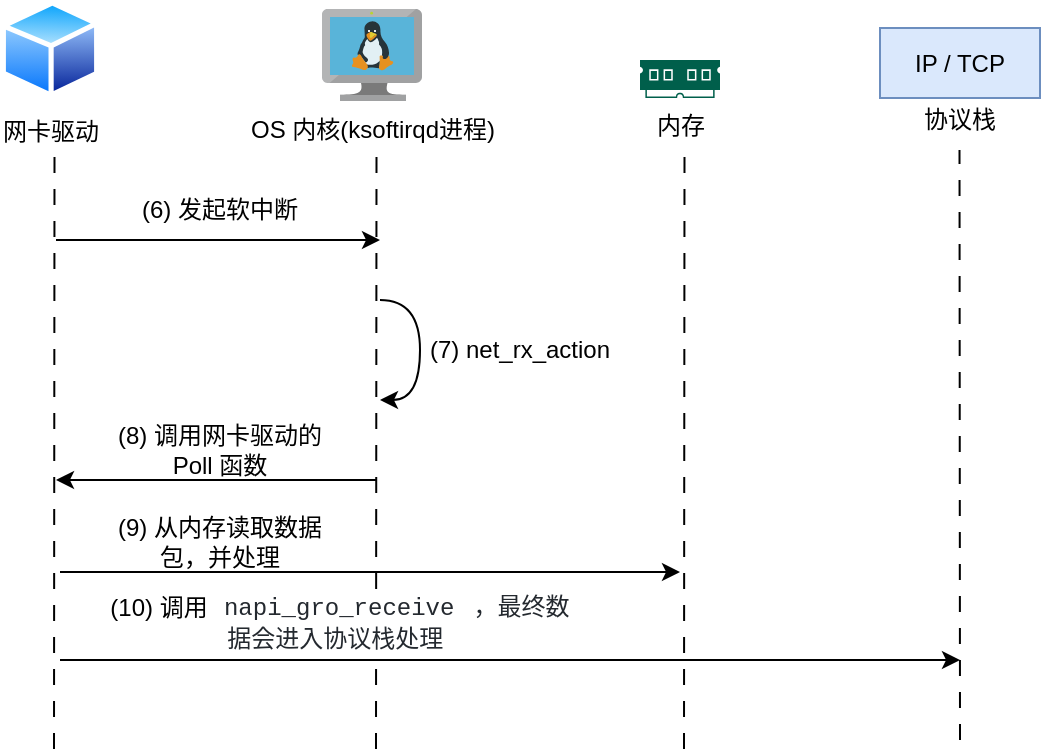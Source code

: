 <mxfile version="28.2.3">
  <diagram name="第 1 页" id="maNNkG_r6z7QPwU_y16h">
    <mxGraphModel dx="136" dy="356" grid="1" gridSize="10" guides="1" tooltips="1" connect="1" arrows="1" fold="1" page="1" pageScale="1" pageWidth="827" pageHeight="1169" math="0" shadow="0">
      <root>
        <mxCell id="0" />
        <mxCell id="1" parent="0" />
        <mxCell id="jV5T9jbEFJ-V-oeCtexK-3" value="OS 内核(ksoftirqd进程)" style="image;sketch=0;aspect=fixed;html=1;points=[];align=center;fontSize=12;image=img/lib/mscae/VM_Linux.svg;" vertex="1" parent="1">
          <mxGeometry x="1191" y="154.5" width="50" height="46" as="geometry" />
        </mxCell>
        <mxCell id="jV5T9jbEFJ-V-oeCtexK-4" value="内存" style="sketch=0;pointerEvents=1;shadow=0;dashed=0;html=1;strokeColor=none;fillColor=#005F4B;labelPosition=center;verticalLabelPosition=bottom;verticalAlign=top;align=center;outlineConnect=0;shape=mxgraph.veeam2.ram;" vertex="1" parent="1">
          <mxGeometry x="1350" y="180" width="40" height="19" as="geometry" />
        </mxCell>
        <mxCell id="jV5T9jbEFJ-V-oeCtexK-11" value="" style="endArrow=none;html=1;rounded=0;dashed=1;dashPattern=8 8;" edge="1" parent="1">
          <mxGeometry width="50" height="50" relative="1" as="geometry">
            <mxPoint x="1372" y="524.5" as="sourcePoint" />
            <mxPoint x="1372.256" y="224.5" as="targetPoint" />
          </mxGeometry>
        </mxCell>
        <mxCell id="jV5T9jbEFJ-V-oeCtexK-14" value="" style="endArrow=none;html=1;rounded=0;dashed=1;dashPattern=8 8;" edge="1" parent="1">
          <mxGeometry width="50" height="50" relative="1" as="geometry">
            <mxPoint x="1218" y="524.5" as="sourcePoint" />
            <mxPoint x="1218.256" y="224.5" as="targetPoint" />
          </mxGeometry>
        </mxCell>
        <mxCell id="jV5T9jbEFJ-V-oeCtexK-19" value="网卡驱动" style="image;aspect=fixed;perimeter=ellipsePerimeter;html=1;align=center;shadow=0;dashed=0;spacingTop=3;image=img/lib/active_directory/generic_node.svg;" vertex="1" parent="1">
          <mxGeometry x="1030" y="150" width="50" height="49" as="geometry" />
        </mxCell>
        <mxCell id="jV5T9jbEFJ-V-oeCtexK-20" value="" style="endArrow=none;html=1;rounded=0;dashed=1;dashPattern=8 8;" edge="1" parent="1">
          <mxGeometry width="50" height="50" relative="1" as="geometry">
            <mxPoint x="1057" y="524.5" as="sourcePoint" />
            <mxPoint x="1057.256" y="224.5" as="targetPoint" />
          </mxGeometry>
        </mxCell>
        <mxCell id="jV5T9jbEFJ-V-oeCtexK-23" value="" style="endArrow=classic;html=1;rounded=0;" edge="1" parent="1">
          <mxGeometry width="50" height="50" relative="1" as="geometry">
            <mxPoint x="1058" y="270" as="sourcePoint" />
            <mxPoint x="1220" y="270" as="targetPoint" />
          </mxGeometry>
        </mxCell>
        <mxCell id="jV5T9jbEFJ-V-oeCtexK-24" value="(6) 发起软中断" style="text;strokeColor=none;align=center;fillColor=none;html=1;verticalAlign=middle;whiteSpace=wrap;rounded=0;" vertex="1" parent="1">
          <mxGeometry x="1080" y="240" width="120" height="30" as="geometry" />
        </mxCell>
        <mxCell id="jV5T9jbEFJ-V-oeCtexK-25" value="" style="endArrow=classic;html=1;rounded=0;edgeStyle=orthogonalEdgeStyle;curved=1;" edge="1" parent="1">
          <mxGeometry width="50" height="50" relative="1" as="geometry">
            <mxPoint x="1220" y="300" as="sourcePoint" />
            <mxPoint x="1220" y="350" as="targetPoint" />
            <Array as="points">
              <mxPoint x="1240" y="300" />
              <mxPoint x="1240" y="350" />
            </Array>
          </mxGeometry>
        </mxCell>
        <mxCell id="jV5T9jbEFJ-V-oeCtexK-26" value="(7) net_rx_action" style="text;strokeColor=none;align=center;fillColor=none;html=1;verticalAlign=middle;whiteSpace=wrap;rounded=0;" vertex="1" parent="1">
          <mxGeometry x="1230" y="310" width="120" height="30" as="geometry" />
        </mxCell>
        <mxCell id="jV5T9jbEFJ-V-oeCtexK-27" value="" style="endArrow=classic;html=1;rounded=0;" edge="1" parent="1">
          <mxGeometry width="50" height="50" relative="1" as="geometry">
            <mxPoint x="1218" y="390" as="sourcePoint" />
            <mxPoint x="1058" y="390" as="targetPoint" />
          </mxGeometry>
        </mxCell>
        <mxCell id="jV5T9jbEFJ-V-oeCtexK-28" value="(8) 调用网卡驱动的 Poll 函数" style="text;strokeColor=none;align=center;fillColor=none;html=1;verticalAlign=middle;whiteSpace=wrap;rounded=0;" vertex="1" parent="1">
          <mxGeometry x="1080" y="360" width="120" height="30" as="geometry" />
        </mxCell>
        <mxCell id="jV5T9jbEFJ-V-oeCtexK-29" value="" style="endArrow=classic;html=1;rounded=0;" edge="1" parent="1">
          <mxGeometry width="50" height="50" relative="1" as="geometry">
            <mxPoint x="1060" y="436" as="sourcePoint" />
            <mxPoint x="1370" y="436" as="targetPoint" />
          </mxGeometry>
        </mxCell>
        <mxCell id="jV5T9jbEFJ-V-oeCtexK-30" value="(9) 从内存读取数据包，并处理" style="text;strokeColor=none;align=center;fillColor=none;html=1;verticalAlign=middle;whiteSpace=wrap;rounded=0;" vertex="1" parent="1">
          <mxGeometry x="1080" y="406" width="120" height="30" as="geometry" />
        </mxCell>
        <mxCell id="jV5T9jbEFJ-V-oeCtexK-31" value="IP / TCP" style="rounded=0;whiteSpace=wrap;html=1;fillColor=#dae8fc;strokeColor=#6c8ebf;" vertex="1" parent="1">
          <mxGeometry x="1470" y="164" width="80" height="35" as="geometry" />
        </mxCell>
        <mxCell id="jV5T9jbEFJ-V-oeCtexK-32" value="协议栈" style="text;strokeColor=none;align=center;fillColor=none;html=1;verticalAlign=middle;whiteSpace=wrap;rounded=0;" vertex="1" parent="1">
          <mxGeometry x="1480" y="200.5" width="60" height="19.5" as="geometry" />
        </mxCell>
        <mxCell id="jV5T9jbEFJ-V-oeCtexK-33" value="" style="endArrow=none;html=1;rounded=0;dashed=1;dashPattern=8 8;" edge="1" parent="1">
          <mxGeometry width="50" height="50" relative="1" as="geometry">
            <mxPoint x="1510" y="520" as="sourcePoint" />
            <mxPoint x="1509.756" y="225" as="targetPoint" />
          </mxGeometry>
        </mxCell>
        <mxCell id="jV5T9jbEFJ-V-oeCtexK-34" value="" style="endArrow=classic;html=1;rounded=0;" edge="1" parent="1">
          <mxGeometry width="50" height="50" relative="1" as="geometry">
            <mxPoint x="1060" y="480" as="sourcePoint" />
            <mxPoint x="1510" y="480" as="targetPoint" />
          </mxGeometry>
        </mxCell>
        <mxCell id="jV5T9jbEFJ-V-oeCtexK-35" value="&lt;font&gt;(10) 调用&amp;nbsp;&lt;code style=&quot;font-family: ui-monospace, SFMono-Regular, &amp;quot;SF Mono&amp;quot;, Menlo, Consolas, &amp;quot;Liberation Mono&amp;quot;, monospace; padding: 0.2em 0.4em; margin: 0px; background-color: var(--color-neutral-muted); border-radius: 6px; color: rgb(36, 41, 47); text-align: left;&quot;&gt;napi_gro_receive&lt;/code&gt;&lt;code style=&quot;padding: 0.2em 0.4em; margin: 0px; border-radius: 6px; color: rgb(36, 41, 47); text-align: left; background-color: rgb(255, 255, 255);&quot;&gt;&lt;font style=&quot;&quot; face=&quot;-apple-system, BlinkMacSystemFont, 微软雅黑, PingFang SC, Helvetica, Arial, Hiragino Sans GB, Microsoft YaHei, SimSun, 宋体, Heiti, 黑体, sans-serif&quot;&gt;，最终数据会进入协议栈处理&lt;/font&gt;&lt;/code&gt;&lt;/font&gt;" style="text;strokeColor=none;align=center;fillColor=default;html=1;verticalAlign=middle;whiteSpace=wrap;rounded=0;" vertex="1" parent="1">
          <mxGeometry x="1080" y="446" width="240" height="30" as="geometry" />
        </mxCell>
      </root>
    </mxGraphModel>
  </diagram>
</mxfile>
